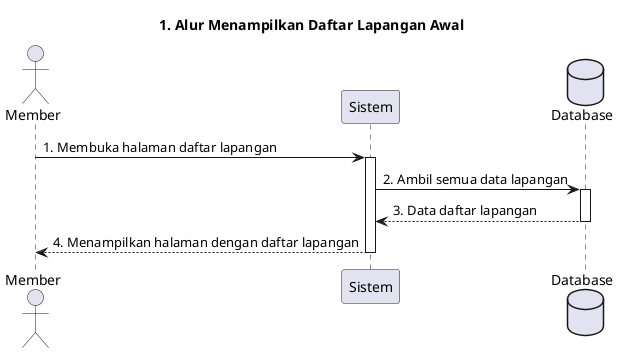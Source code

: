 @startuml
actor Member
participant "Sistem" as System
database "Database" as DB

title 1. Alur Menampilkan Daftar Lapangan Awal

Member -> System : 1. Membuka halaman daftar lapangan
activate System
System -> DB : 2. Ambil semua data lapangan
activate DB
DB --> System : 3. Data daftar lapangan
deactivate DB
System --> Member : 4. Menampilkan halaman dengan daftar lapangan
deactivate System
@enduml